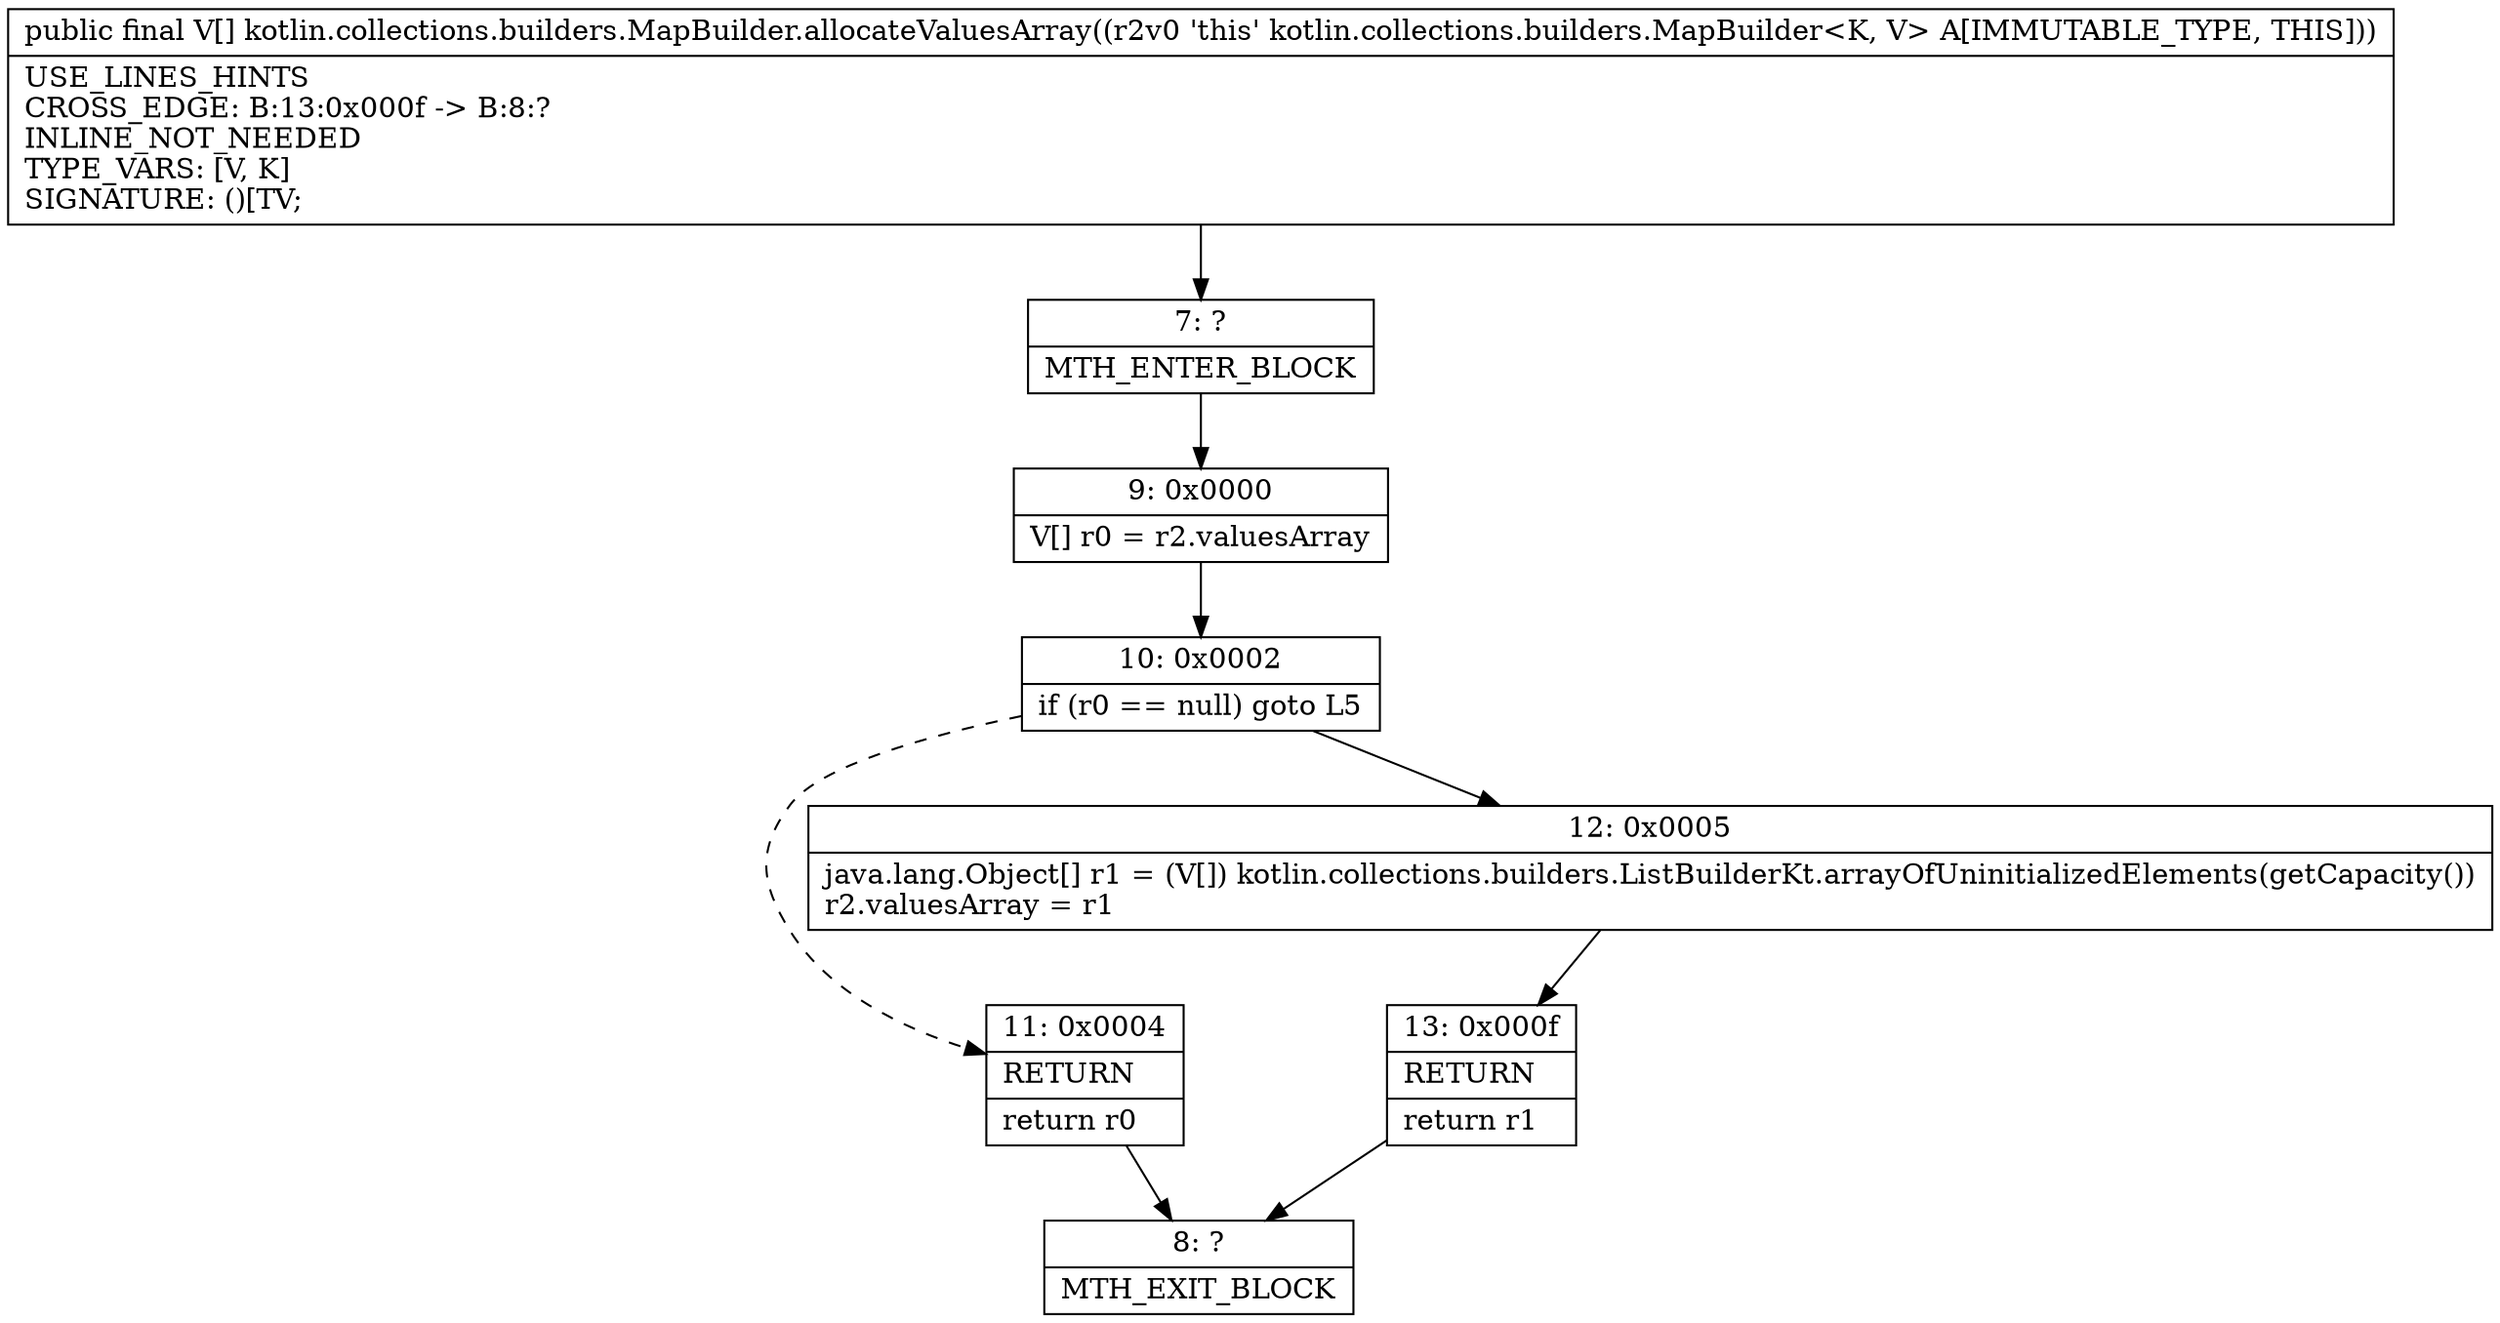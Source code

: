 digraph "CFG forkotlin.collections.builders.MapBuilder.allocateValuesArray()[Ljava\/lang\/Object;" {
Node_7 [shape=record,label="{7\:\ ?|MTH_ENTER_BLOCK\l}"];
Node_9 [shape=record,label="{9\:\ 0x0000|V[] r0 = r2.valuesArray\l}"];
Node_10 [shape=record,label="{10\:\ 0x0002|if (r0 == null) goto L5\l}"];
Node_11 [shape=record,label="{11\:\ 0x0004|RETURN\l|return r0\l}"];
Node_8 [shape=record,label="{8\:\ ?|MTH_EXIT_BLOCK\l}"];
Node_12 [shape=record,label="{12\:\ 0x0005|java.lang.Object[] r1 = (V[]) kotlin.collections.builders.ListBuilderKt.arrayOfUninitializedElements(getCapacity())\lr2.valuesArray = r1\l}"];
Node_13 [shape=record,label="{13\:\ 0x000f|RETURN\l|return r1\l}"];
MethodNode[shape=record,label="{public final V[] kotlin.collections.builders.MapBuilder.allocateValuesArray((r2v0 'this' kotlin.collections.builders.MapBuilder\<K, V\> A[IMMUTABLE_TYPE, THIS]))  | USE_LINES_HINTS\lCROSS_EDGE: B:13:0x000f \-\> B:8:?\lINLINE_NOT_NEEDED\lTYPE_VARS: [V, K]\lSIGNATURE: ()[TV;\l}"];
MethodNode -> Node_7;Node_7 -> Node_9;
Node_9 -> Node_10;
Node_10 -> Node_11[style=dashed];
Node_10 -> Node_12;
Node_11 -> Node_8;
Node_12 -> Node_13;
Node_13 -> Node_8;
}

